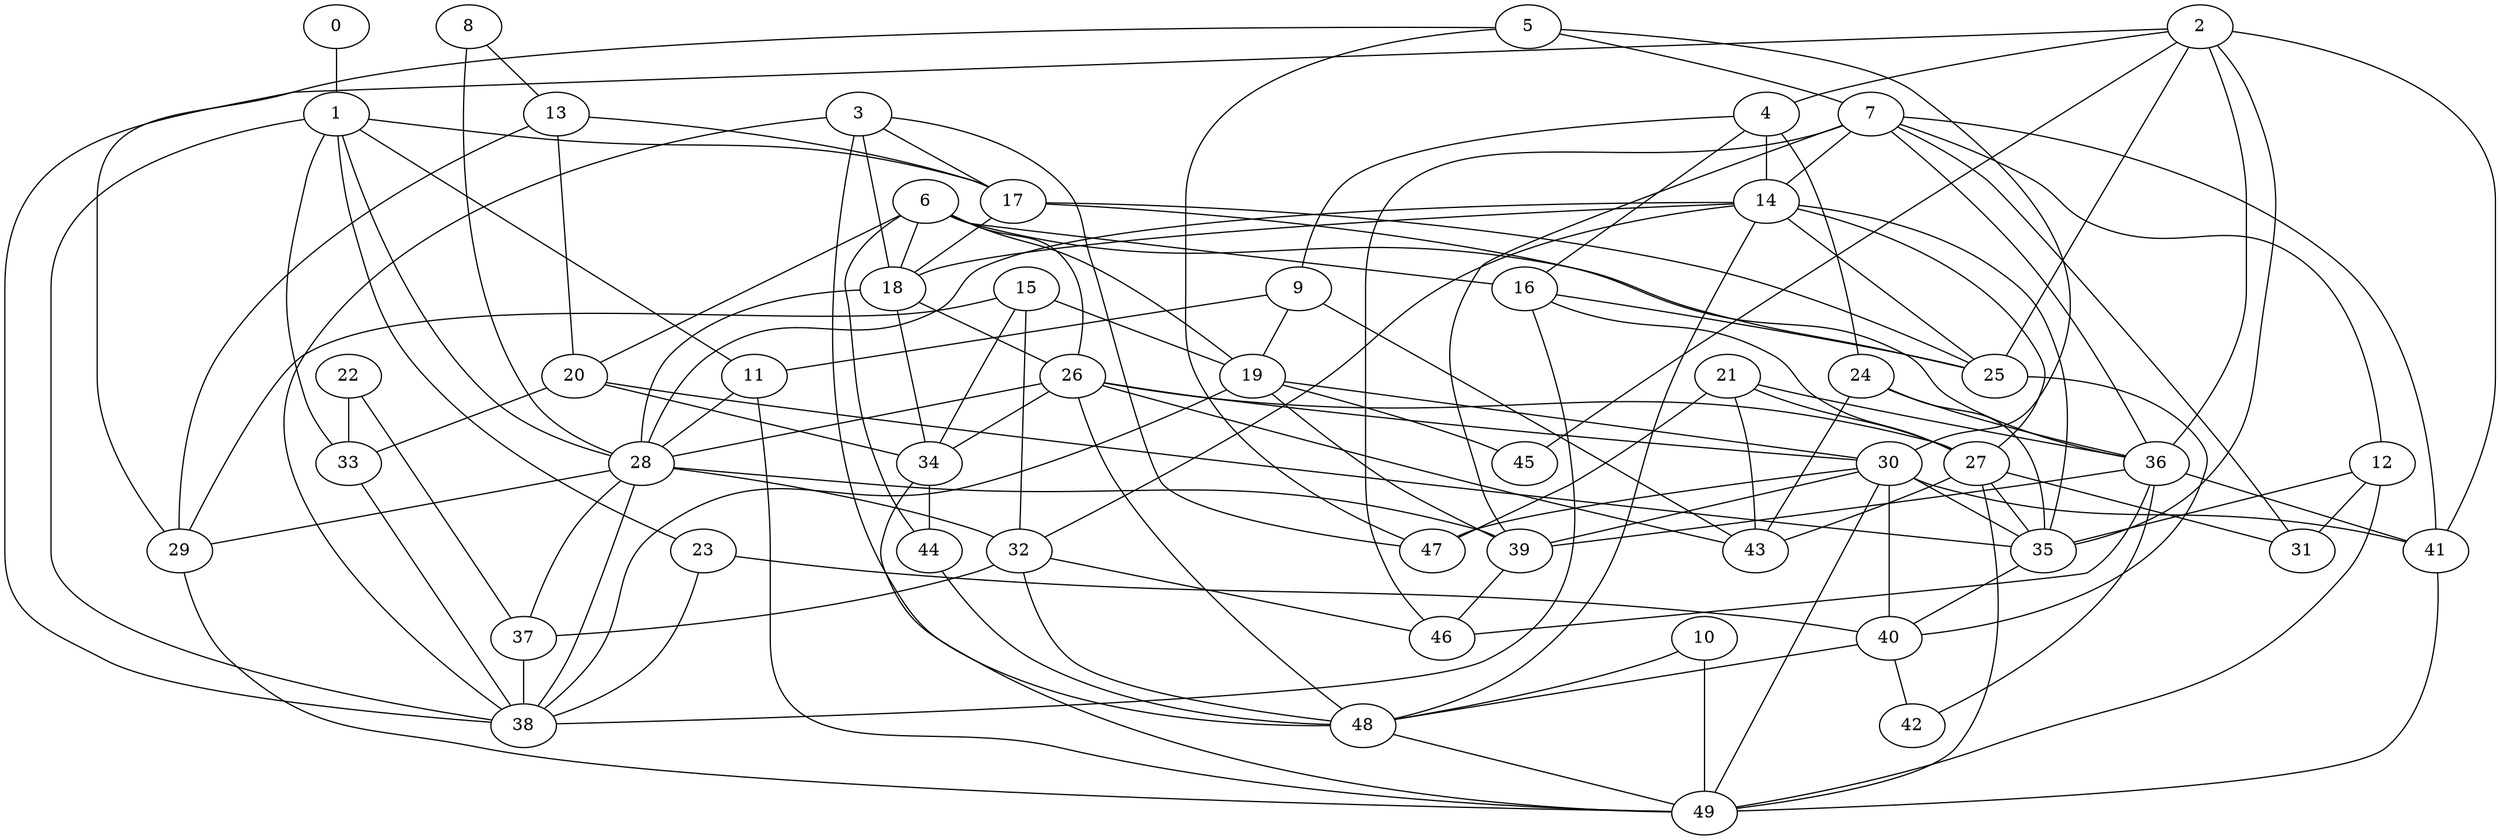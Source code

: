 strict graph {
0;
1;
2;
3;
4;
5;
6;
7;
8;
9;
10;
11;
12;
13;
14;
15;
16;
17;
18;
19;
20;
21;
22;
23;
24;
25;
26;
27;
28;
29;
30;
31;
32;
33;
34;
35;
36;
37;
38;
39;
40;
41;
42;
43;
44;
45;
46;
47;
48;
49;
0 -- 1 [weight=1];
1 -- 11 [weight=1];
1 -- 17 [weight=1];
1 -- 23 [weight=1];
1 -- 28 [weight=1];
1 -- 33 [weight=1];
1 -- 38 [weight=1];
2 -- 4 [weight=1];
2 -- 25 [weight=1];
2 -- 35 [weight=1];
2 -- 36 [weight=1];
2 -- 38 [weight=1];
2 -- 41 [weight=1];
2 -- 45 [weight=1];
3 -- 17 [weight=1];
3 -- 18 [weight=1];
3 -- 38 [weight=1];
3 -- 47 [weight=1];
3 -- 48 [weight=1];
4 -- 9 [weight=1];
4 -- 14 [weight=1];
4 -- 16 [weight=1];
4 -- 24 [weight=1];
5 -- 7 [weight=1];
5 -- 29 [weight=1];
5 -- 30 [weight=1];
5 -- 47 [weight=1];
6 -- 16 [weight=1];
6 -- 18 [weight=1];
6 -- 19 [weight=1];
6 -- 20 [weight=1];
6 -- 25 [weight=1];
6 -- 26 [weight=1];
6 -- 44 [weight=1];
7 -- 12 [weight=1];
7 -- 14 [weight=1];
7 -- 31 [weight=1];
7 -- 36 [weight=1];
7 -- 39 [weight=1];
7 -- 41 [weight=1];
7 -- 46 [weight=1];
8 -- 13 [weight=1];
8 -- 28 [weight=1];
9 -- 11 [weight=1];
9 -- 19 [weight=1];
9 -- 43 [weight=1];
10 -- 48 [weight=1];
10 -- 49 [weight=1];
11 -- 28 [weight=1];
11 -- 49 [weight=1];
12 -- 31 [weight=1];
12 -- 35 [weight=1];
12 -- 49 [weight=1];
13 -- 17 [weight=1];
13 -- 20 [weight=1];
13 -- 29 [weight=1];
14 -- 18 [weight=1];
14 -- 25 [weight=1];
14 -- 27 [weight=1];
14 -- 28 [weight=1];
14 -- 32 [weight=1];
14 -- 35 [weight=1];
14 -- 48 [weight=1];
15 -- 19 [weight=1];
15 -- 29 [weight=1];
15 -- 32 [weight=1];
15 -- 34 [weight=1];
16 -- 25 [weight=1];
16 -- 27 [weight=1];
16 -- 38 [weight=1];
17 -- 18 [weight=1];
17 -- 25 [weight=1];
17 -- 36 [weight=1];
18 -- 26 [weight=1];
18 -- 28 [weight=1];
18 -- 34 [weight=1];
19 -- 30 [weight=1];
19 -- 38 [weight=1];
19 -- 39 [weight=1];
19 -- 45 [weight=1];
20 -- 33 [weight=1];
20 -- 34 [weight=1];
20 -- 35 [weight=1];
21 -- 27 [weight=1];
21 -- 36 [weight=1];
21 -- 43 [weight=1];
21 -- 47 [weight=1];
22 -- 33 [weight=1];
22 -- 37 [weight=1];
23 -- 38 [weight=1];
23 -- 40 [weight=1];
24 -- 35 [weight=1];
24 -- 36 [weight=1];
24 -- 43 [weight=1];
25 -- 40 [weight=1];
26 -- 27 [weight=1];
26 -- 28 [weight=1];
26 -- 30 [weight=1];
26 -- 34 [weight=1];
26 -- 43 [weight=1];
26 -- 48 [weight=1];
27 -- 31 [weight=1];
27 -- 35 [weight=1];
27 -- 43 [weight=1];
27 -- 49 [weight=1];
28 -- 29 [weight=1];
28 -- 32 [weight=1];
28 -- 37 [weight=1];
28 -- 38 [weight=1];
28 -- 39 [weight=1];
29 -- 49 [weight=1];
30 -- 35 [weight=1];
30 -- 39 [weight=1];
30 -- 40 [weight=1];
30 -- 41 [weight=1];
30 -- 47 [weight=1];
30 -- 49 [weight=1];
32 -- 37 [weight=1];
32 -- 46 [weight=1];
32 -- 48 [weight=1];
33 -- 38 [weight=1];
34 -- 44 [weight=1];
34 -- 49 [weight=1];
35 -- 40 [weight=1];
36 -- 39 [weight=1];
36 -- 41 [weight=1];
36 -- 42 [weight=1];
36 -- 46 [weight=1];
37 -- 38 [weight=1];
39 -- 46 [weight=1];
40 -- 42 [weight=1];
40 -- 48 [weight=1];
41 -- 49 [weight=1];
44 -- 48 [weight=1];
48 -- 49 [weight=1];
}
